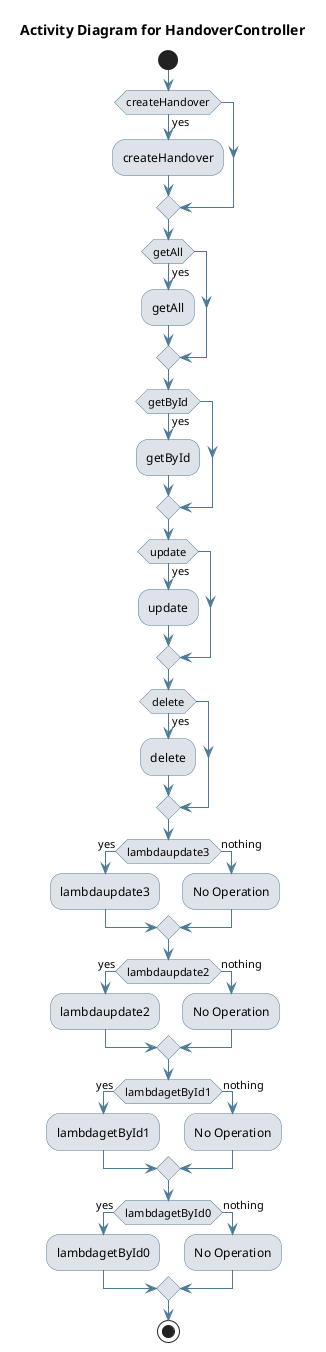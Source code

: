 @startuml
skinparam activity {
 BackgroundColor #DEE3E9 
 BorderColor #4D7A97 
 ArrowColor #4D7A97 
}
!pragma useVerticalIf on
start
title Activity Diagram for HandoverController

if (createHandover) then (yes)
:createHandover;
endif
if (getAll) then (yes)
:getAll;
endif
if (getById) then (yes)
:getById;
endif
if (update) then (yes)
:update;
endif
if (delete) then (yes)
:delete;
endif
if (lambdaupdate3) then (yes)
:lambdaupdate3;
else (nothing)
:No Operation;
endif
if (lambdaupdate2) then (yes)
:lambdaupdate2;
else (nothing)
:No Operation;
endif
if (lambdagetById1) then (yes)
:lambdagetById1;
else (nothing)
:No Operation;
endif
if (lambdagetById0) then (yes)
:lambdagetById0;
else (nothing)
:No Operation;
endif
stop
@enduml
